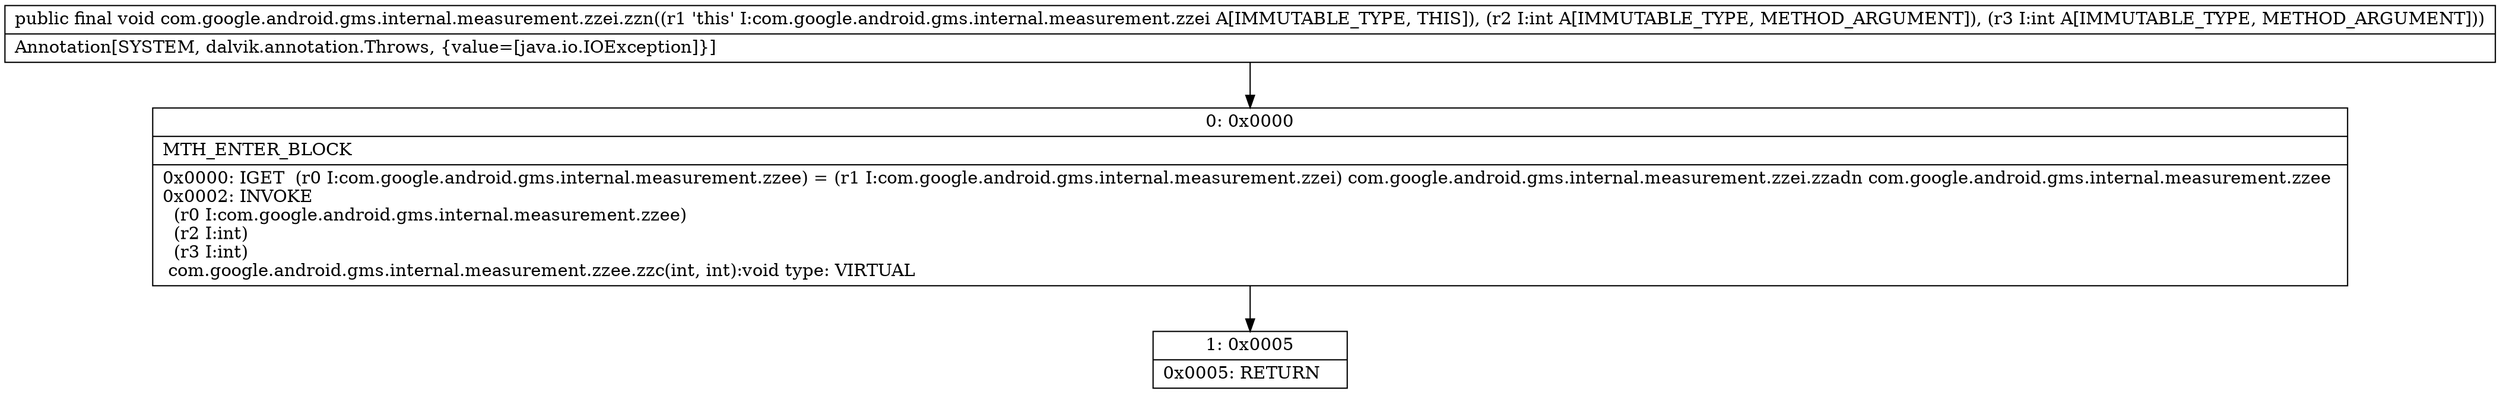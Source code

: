 digraph "CFG forcom.google.android.gms.internal.measurement.zzei.zzn(II)V" {
Node_0 [shape=record,label="{0\:\ 0x0000|MTH_ENTER_BLOCK\l|0x0000: IGET  (r0 I:com.google.android.gms.internal.measurement.zzee) = (r1 I:com.google.android.gms.internal.measurement.zzei) com.google.android.gms.internal.measurement.zzei.zzadn com.google.android.gms.internal.measurement.zzee \l0x0002: INVOKE  \l  (r0 I:com.google.android.gms.internal.measurement.zzee)\l  (r2 I:int)\l  (r3 I:int)\l com.google.android.gms.internal.measurement.zzee.zzc(int, int):void type: VIRTUAL \l}"];
Node_1 [shape=record,label="{1\:\ 0x0005|0x0005: RETURN   \l}"];
MethodNode[shape=record,label="{public final void com.google.android.gms.internal.measurement.zzei.zzn((r1 'this' I:com.google.android.gms.internal.measurement.zzei A[IMMUTABLE_TYPE, THIS]), (r2 I:int A[IMMUTABLE_TYPE, METHOD_ARGUMENT]), (r3 I:int A[IMMUTABLE_TYPE, METHOD_ARGUMENT]))  | Annotation[SYSTEM, dalvik.annotation.Throws, \{value=[java.io.IOException]\}]\l}"];
MethodNode -> Node_0;
Node_0 -> Node_1;
}

